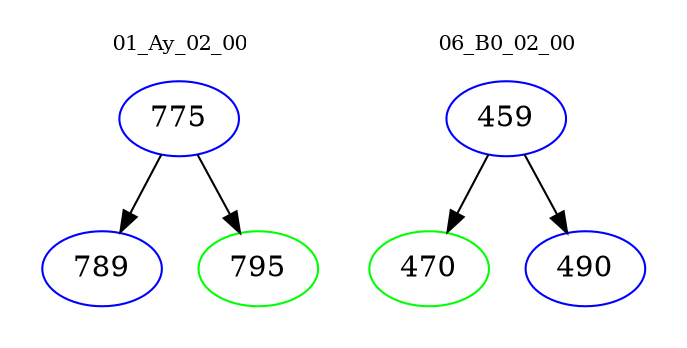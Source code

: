 digraph{
subgraph cluster_0 {
color = white
label = "01_Ay_02_00";
fontsize=10;
T0_775 [label="775", color="blue"]
T0_775 -> T0_789 [color="black"]
T0_789 [label="789", color="blue"]
T0_775 -> T0_795 [color="black"]
T0_795 [label="795", color="green"]
}
subgraph cluster_1 {
color = white
label = "06_B0_02_00";
fontsize=10;
T1_459 [label="459", color="blue"]
T1_459 -> T1_470 [color="black"]
T1_470 [label="470", color="green"]
T1_459 -> T1_490 [color="black"]
T1_490 [label="490", color="blue"]
}
}
